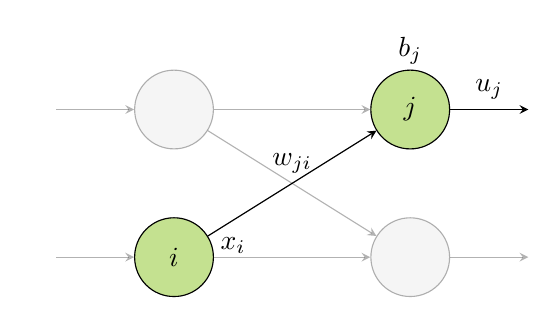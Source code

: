 \definecolor{dense_node}{RGB}{196,225,144}
\definecolor{dropout_node}{RGB}{222,222,222}

\tikzset{%
  every neuron/.style={
    circle,
    draw,
    fill=dropout_node,
    opacity=0.3,
    minimum size=1cm
  },
  every line/.style={
    draw,
    opacity=0.3,
    minimum size=1cm
  },
  highlight neuron/.style={
    circle,
    draw,
    fill=dense_node,
    minimum size=1cm
  },
  highligh line/.style={
    draw,
    opacity=1,
    minimum size=1cm
  },
  neuron missing/.style={
    draw=none, 
    fill=none,
    scale=4,
    text height=0.333cm,
    execute at begin node=\color{black}$\vdots$
  },
}


\begin{tikzpicture}[x=1.5cm, y=1.5cm, >=stealth]

\foreach \m/\l [count=\y] in {1,2}
  \node [every neuron/.try, neuron \m/.try] (input-\m) at (0,2.5-\y*1.25) {};

\foreach \m [count=\y] in {1, 2}
  \node [every neuron/.try, neuron \m/.try ] (hidden1-\m) at (2,2.5-\y*1.25) {};

% \foreach \m/\l [count=\y] in {missing,1,2,missing}
%   \node [every neuron/.try, neuron \m/.try] (input-\m) at (0,2.5-\y*1.25) {};

% \foreach \m [count=\y] in {missing, 1, 2, missing}
%   \node [every neuron/.try, neuron \m/.try ] (hidden1-\m) at (2,2.5-\y*1.25) {};
  
% \foreach \m [count=\y] in {missing, 1, 2, missing}
%   \node [every neuron/.try, neuron \m/.try ] (hidden2-\m) at (4,2.5-\y*1.25) {};

% \foreach \m [count=\y] in {1}
%   \node [every neuron/.try, neuron \m/.try ] (output-\m) at (6,-2) {};

\foreach \l [count=\i] in {1,2}
  \draw [<-, every line/.try] (input-\i) -- ++(-1,0)
    node [above, midway] {};

% \foreach \l [count=\i] in {1,n}
%   \node [above] at (hidden-\i.north) {$H_\l$};

% \foreach \l [count=\i] in {j,j+1}
%   \draw [->, every line/.try] (hidden1-\i) -- ++(1,0)
%     node [above, midway] {$u_{\l}$};

\foreach \i in {1,...,2}
  \foreach \j in {1,...,2}
    \draw [->, every line/.try] (input-\i) -- (hidden1-\j);
    
% \foreach \i in {1,...,2}
%   \foreach \j in {1,...,2}
%     \draw [->, every line/.try] (hidden1-\i) -- (hidden2-\j);

% \foreach \i in {1,...,4}
%   \foreach \j in {1}
%     \draw [->, every line/.try] (hidden2-\i) -- (output-\j);

% \foreach \l [count=\x from 0] in {Indata-, Tätt, Tätt, Utdata-}
%   \node [align=center, above] at (\x*2,2) {\l \\ lager};

% Mark certain nodes and corresponding lines
\node [highlight neuron/.try, neuron 1/.try ] (highlight-1) at (0,2.5-2*1.25) {$i$};
\node [highlight neuron/.try, neuron 2/.try ] (highlight-2) at (2,2.5-1*1.25) {$j$};
\node at (2,2.5-1*1.25+0.5) {$b_j$};
\draw [->, highlight line/.try] (highlight-1) -- (highlight-2)
    node [above, midway] {$w_{ji}$};
\node at (0+0.5,2.5-2*1.25+0.1) {$x_{i}$};
\draw [->, highlight line/.try] (highlight-2) -- ++(1,0)
    node [above, midway] {$u_{j}$};
\draw [->, every line/.try] (hidden1-2) -- ++(1,0) {};

\end{tikzpicture}